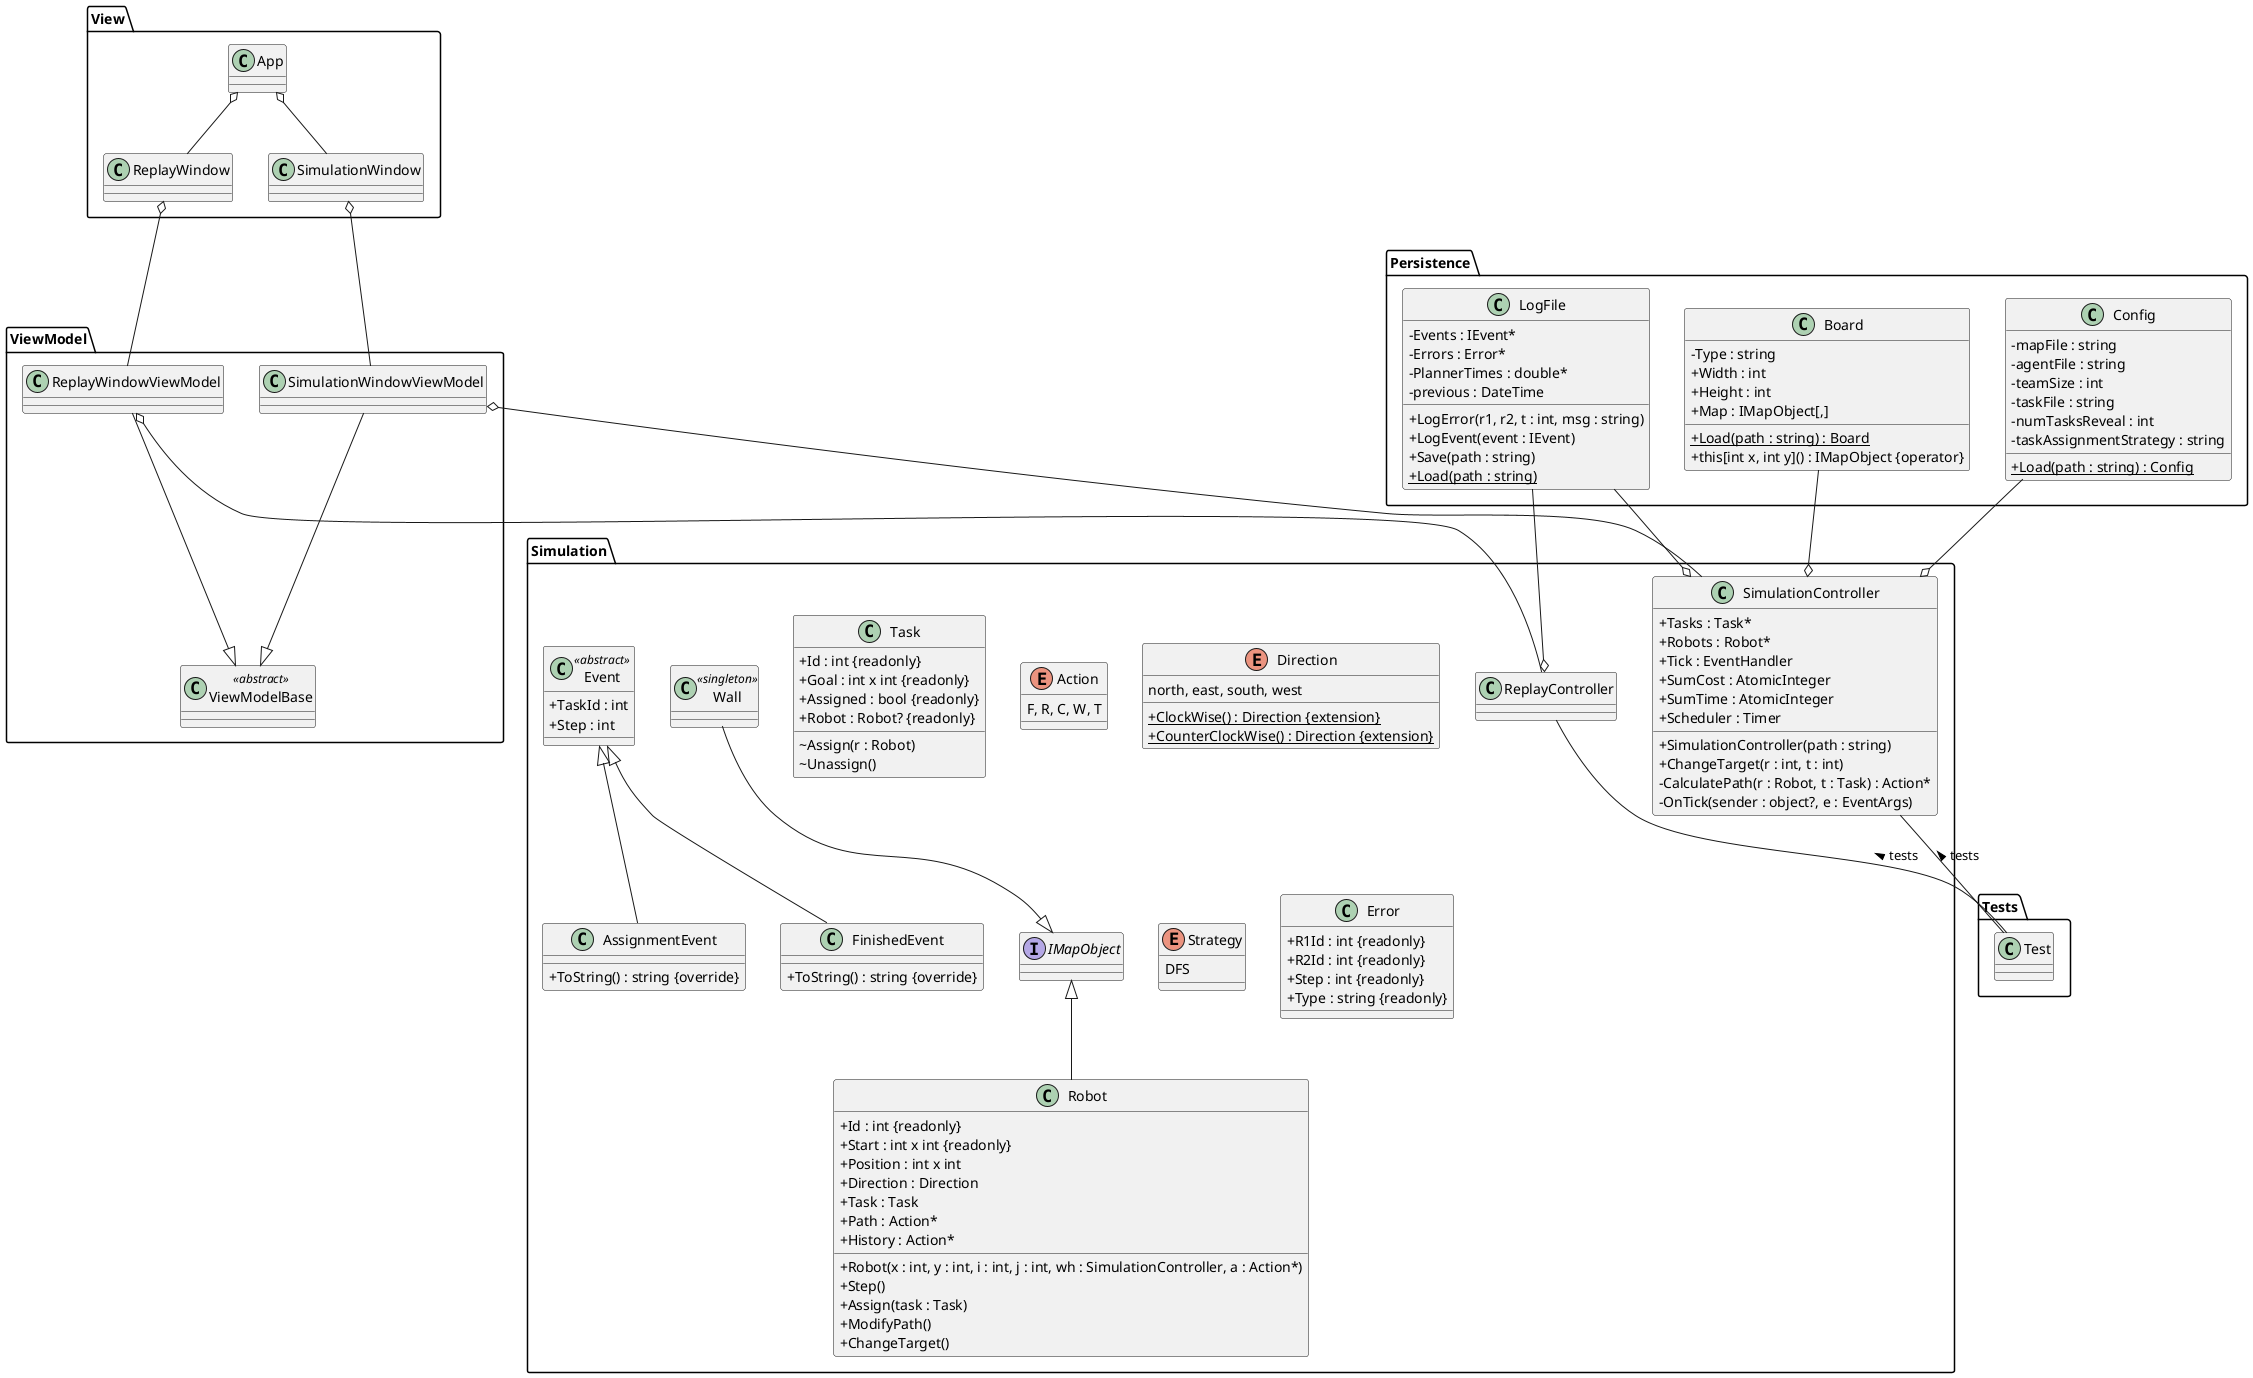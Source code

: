 @startuml ClassDiagram
skinparam classAttributeIconSize 0


package "View" {
    class App {}
    class SimulationWindow {}
    class ReplayWindow {}
    'class MapEditWindow {}
    'class ConfigEditWindow {}
}

package "ViewModel" {
    class ViewModelBase <<abstract>> {}
    class SimulationWindowViewModel {}
    class ReplayWindowViewModel {}
    'class MapEditWindowViewModel {}
    'class ConfigEditWindowViewModel {}
}

package "Persistence" {
    class Config {
        -mapFile : string
        -agentFile : string
        -teamSize : int
        -taskFile : string
        -numTasksReveal : int
        -taskAssignmentStrategy : string
        {static} +Load(path : string) : Config
    }

    class Board {
        -Type : string
        +Width : int
        +Height : int
        +Map : IMapObject[,]
        {static} +Load(path : string) : Board
        +this[int x, int y]() : IMapObject {operator}
    }
    
    class LogFile {
        -Events : IEvent*
        -Errors : Error*
        -PlannerTimes : double*
        -previous : DateTime
        +LogError(r1, r2, t : int, msg : string)
        +LogEvent(event : IEvent)
        +Save(path : string)
        {static} +Load(path : string)
    }
}

package "Simulation" {
    interface IMapObject {}

    class Wall <<singleton>> {}

    class Robot {
        +Id : int {readonly}
        +Start : int x int {readonly}
        +Position : int x int
        +Direction : Direction
        +Task : Task
        +Path : Action*
        +History : Action*
        +Robot(x : int, y : int, i : int, j : int, wh : SimulationController, a : Action*)
        +Step()
        +Assign(task : Task)
        +ModifyPath()
        +ChangeTarget()
    }

    class Task {
        +Id : int {readonly}
        +Goal : int x int {readonly}
        +Assigned : bool {readonly}
        +Robot : Robot? {readonly}
        ~Assign(r : Robot)
        ~Unassign()
    }

    class ReplayController {}

    class SimulationController {
        +Tasks : Task*
        +Robots : Robot*
        +Tick : EventHandler
        +SumCost : AtomicInteger
        +SumTime : AtomicInteger
        +Scheduler : Timer
        +SimulationController(path : string)
        +ChangeTarget(r : int, t : int)
        -CalculatePath(r : Robot, t : Task) : Action*
        -OnTick(sender : object?, e : EventArgs)
    }

    enum Action {
        F, R, C, W, T
    }

    enum Direction {
        north, east, south, west

        {static}+ClockWise() : Direction {extension}
        {static}+CounterClockWise() : Direction {extension}
    }

    enum Strategy {
        DFS
    }

    class Event <<abstract>> {
        +TaskId : int
        +Step : int
    }
    
    class AssignmentEvent {
        +ToString() : string {override}
    }

    class FinishedEvent {
        +ToString() : string {override}
    }

    class Error {
        +R1Id : int {readonly}
        +R2Id : int {readonly}
        +Step : int {readonly}
        +Type : string {readonly}
    }
}


package "Tests" {
    class Test {}
}

App o-- SimulationWindow
App o-- ReplayWindow
'App o-- MapEditWindow
'App o-- ConfigEditWindow

ViewModelBase <|-up- SimulationWindowViewModel
ViewModelBase <|-up- ReplayWindowViewModel
'ViewModelBase <|-up- MapEditWindowViewModel
'ViewModelBase <|-up- ConfigEditWindowViewModel

SimulationWindow o-- SimulationWindowViewModel
ReplayWindow o-- ReplayWindowViewModel
'MapEditWindow o-down- MapEditWindowViewModel
'ConfigEditWindow o-down- ConfigEditWindowViewModel

SimulationWindowViewModel o-down- SimulationController
ReplayWindowViewModel o-down- ReplayController

SimulationController -down- Test : tests <
ReplayController -down- Test : tests <

SimulationController o-up- Config
SimulationController o-up- Board
SimulationController o-up- LogFile

ReplayController o-up- LogFile

IMapObject <|-up- Wall
IMapObject <|-- Robot

Event <|-down- AssignmentEvent
Event <|-down- FinishedEvent

@enduml